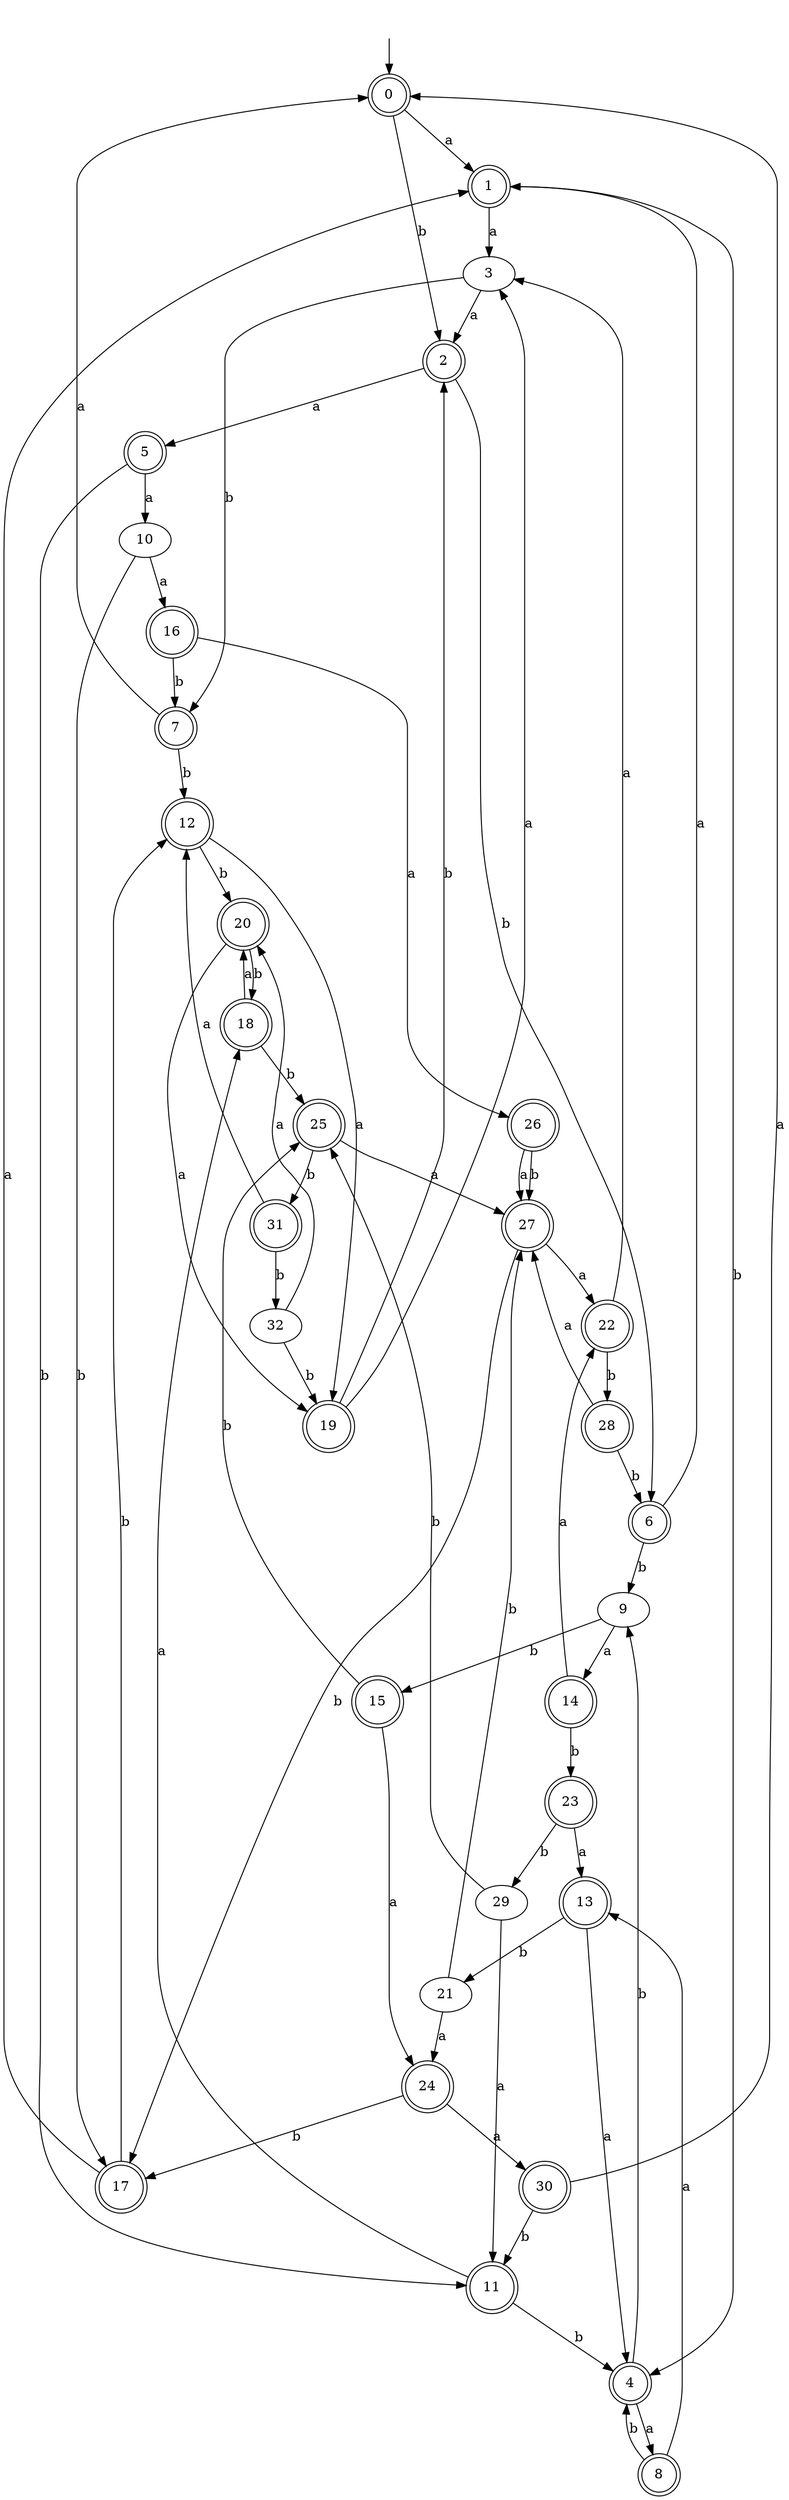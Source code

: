 digraph RandomDFA {
  __start0 [label="", shape=none];
  __start0 -> 0 [label=""];
  0 [shape=circle] [shape=doublecircle]
  0 -> 1 [label="a"]
  0 -> 2 [label="b"]
  1 [shape=doublecircle]
  1 -> 3 [label="a"]
  1 -> 4 [label="b"]
  2 [shape=doublecircle]
  2 -> 5 [label="a"]
  2 -> 6 [label="b"]
  3
  3 -> 2 [label="a"]
  3 -> 7 [label="b"]
  4 [shape=doublecircle]
  4 -> 8 [label="a"]
  4 -> 9 [label="b"]
  5 [shape=doublecircle]
  5 -> 10 [label="a"]
  5 -> 11 [label="b"]
  6 [shape=doublecircle]
  6 -> 1 [label="a"]
  6 -> 9 [label="b"]
  7 [shape=doublecircle]
  7 -> 0 [label="a"]
  7 -> 12 [label="b"]
  8 [shape=doublecircle]
  8 -> 13 [label="a"]
  8 -> 4 [label="b"]
  9
  9 -> 14 [label="a"]
  9 -> 15 [label="b"]
  10
  10 -> 16 [label="a"]
  10 -> 17 [label="b"]
  11 [shape=doublecircle]
  11 -> 18 [label="a"]
  11 -> 4 [label="b"]
  12 [shape=doublecircle]
  12 -> 19 [label="a"]
  12 -> 20 [label="b"]
  13 [shape=doublecircle]
  13 -> 4 [label="a"]
  13 -> 21 [label="b"]
  14 [shape=doublecircle]
  14 -> 22 [label="a"]
  14 -> 23 [label="b"]
  15 [shape=doublecircle]
  15 -> 24 [label="a"]
  15 -> 25 [label="b"]
  16 [shape=doublecircle]
  16 -> 26 [label="a"]
  16 -> 7 [label="b"]
  17 [shape=doublecircle]
  17 -> 1 [label="a"]
  17 -> 12 [label="b"]
  18 [shape=doublecircle]
  18 -> 20 [label="a"]
  18 -> 25 [label="b"]
  19 [shape=doublecircle]
  19 -> 3 [label="a"]
  19 -> 2 [label="b"]
  20 [shape=doublecircle]
  20 -> 19 [label="a"]
  20 -> 18 [label="b"]
  21
  21 -> 24 [label="a"]
  21 -> 27 [label="b"]
  22 [shape=doublecircle]
  22 -> 3 [label="a"]
  22 -> 28 [label="b"]
  23 [shape=doublecircle]
  23 -> 13 [label="a"]
  23 -> 29 [label="b"]
  24 [shape=doublecircle]
  24 -> 30 [label="a"]
  24 -> 17 [label="b"]
  25 [shape=doublecircle]
  25 -> 27 [label="a"]
  25 -> 31 [label="b"]
  26 [shape=doublecircle]
  26 -> 27 [label="a"]
  26 -> 27 [label="b"]
  27 [shape=doublecircle]
  27 -> 22 [label="a"]
  27 -> 17 [label="b"]
  28 [shape=doublecircle]
  28 -> 27 [label="a"]
  28 -> 6 [label="b"]
  29
  29 -> 11 [label="a"]
  29 -> 25 [label="b"]
  30 [shape=doublecircle]
  30 -> 0 [label="a"]
  30 -> 11 [label="b"]
  31 [shape=doublecircle]
  31 -> 12 [label="a"]
  31 -> 32 [label="b"]
  32
  32 -> 20 [label="a"]
  32 -> 19 [label="b"]
}
